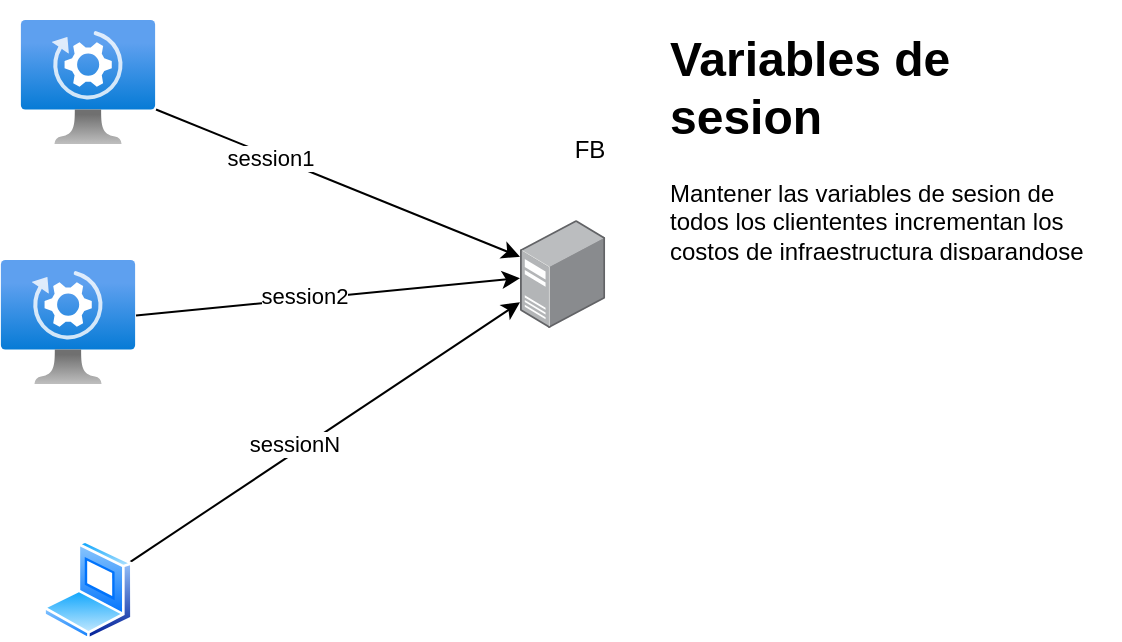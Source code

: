 <mxfile>
    <diagram id="6KOIDIhR0qv192hxFBiC" name="Page-1">
        <mxGraphModel dx="881" dy="511" grid="1" gridSize="10" guides="1" tooltips="1" connect="1" arrows="1" fold="1" page="1" pageScale="1" pageWidth="850" pageHeight="1100" math="0" shadow="0">
            <root>
                <mxCell id="0"/>
                <mxCell id="1" parent="0"/>
                <mxCell id="6" style="edgeStyle=none;html=1;" edge="1" parent="1" source="2" target="4">
                    <mxGeometry relative="1" as="geometry"/>
                </mxCell>
                <mxCell id="10" value="session1" style="edgeLabel;html=1;align=center;verticalAlign=middle;resizable=0;points=[];" vertex="1" connectable="0" parent="6">
                    <mxGeometry x="-0.371" y="-1" relative="1" as="geometry">
                        <mxPoint as="offset"/>
                    </mxGeometry>
                </mxCell>
                <mxCell id="2" value="" style="aspect=fixed;html=1;points=[];align=center;image;fontSize=12;image=img/lib/azure2/compute/Automanaged_VM.svg;" vertex="1" parent="1">
                    <mxGeometry x="140" y="330" width="68" height="62" as="geometry"/>
                </mxCell>
                <mxCell id="7" style="edgeStyle=none;html=1;" edge="1" parent="1" source="3" target="4">
                    <mxGeometry relative="1" as="geometry"/>
                </mxCell>
                <mxCell id="11" value="session2" style="edgeLabel;html=1;align=center;verticalAlign=middle;resizable=0;points=[];" vertex="1" connectable="0" parent="7">
                    <mxGeometry x="-0.125" y="2" relative="1" as="geometry">
                        <mxPoint as="offset"/>
                    </mxGeometry>
                </mxCell>
                <mxCell id="3" value="" style="aspect=fixed;html=1;points=[];align=center;image;fontSize=12;image=img/lib/azure2/compute/Automanaged_VM.svg;" vertex="1" parent="1">
                    <mxGeometry x="130" y="450" width="68" height="62" as="geometry"/>
                </mxCell>
                <mxCell id="4" value="" style="points=[];aspect=fixed;html=1;align=center;shadow=0;dashed=0;image;image=img/lib/allied_telesis/computer_and_terminals/Server_Desktop.svg;" vertex="1" parent="1">
                    <mxGeometry x="390" y="430" width="42.6" height="54" as="geometry"/>
                </mxCell>
                <mxCell id="8" style="edgeStyle=none;html=1;" edge="1" parent="1" source="5" target="4">
                    <mxGeometry relative="1" as="geometry"/>
                </mxCell>
                <mxCell id="12" value="sessionN" style="edgeLabel;html=1;align=center;verticalAlign=middle;resizable=0;points=[];" vertex="1" connectable="0" parent="8">
                    <mxGeometry x="-0.128" y="4" relative="1" as="geometry">
                        <mxPoint as="offset"/>
                    </mxGeometry>
                </mxCell>
                <mxCell id="5" value="" style="aspect=fixed;perimeter=ellipsePerimeter;html=1;align=center;shadow=0;dashed=0;spacingTop=3;image;image=img/lib/active_directory/laptop_client.svg;" vertex="1" parent="1">
                    <mxGeometry x="151.5" y="590" width="45" height="50" as="geometry"/>
                </mxCell>
                <mxCell id="13" value="FB" style="text;html=1;strokeColor=none;fillColor=none;align=center;verticalAlign=middle;whiteSpace=wrap;rounded=0;" vertex="1" parent="1">
                    <mxGeometry x="395" y="380" width="60" height="30" as="geometry"/>
                </mxCell>
                <mxCell id="14" value="&lt;h1&gt;Variables de sesion&lt;/h1&gt;&lt;p&gt;Mantener las variables de sesion de todos los cliententes incrementan los costos de infraestructura disparandose los precios pensando un sistema en escala&lt;/p&gt;" style="text;html=1;strokeColor=none;fillColor=none;spacing=5;spacingTop=-20;whiteSpace=wrap;overflow=hidden;rounded=0;" vertex="1" parent="1">
                    <mxGeometry x="460" y="330" width="230" height="120" as="geometry"/>
                </mxCell>
            </root>
        </mxGraphModel>
    </diagram>
</mxfile>